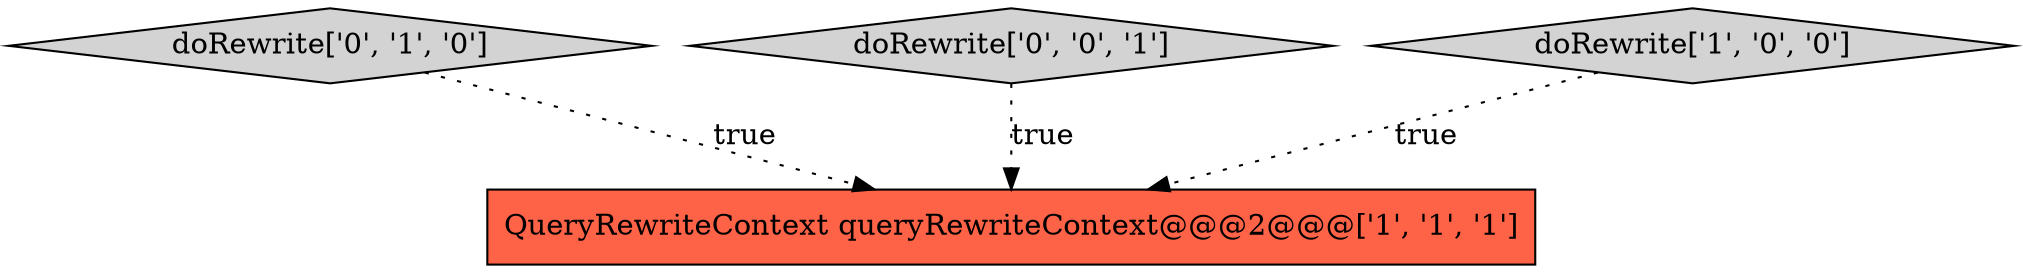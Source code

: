 digraph {
1 [style = filled, label = "QueryRewriteContext queryRewriteContext@@@2@@@['1', '1', '1']", fillcolor = tomato, shape = box image = "AAA0AAABBB1BBB"];
2 [style = filled, label = "doRewrite['0', '1', '0']", fillcolor = lightgray, shape = diamond image = "AAA0AAABBB2BBB"];
3 [style = filled, label = "doRewrite['0', '0', '1']", fillcolor = lightgray, shape = diamond image = "AAA0AAABBB3BBB"];
0 [style = filled, label = "doRewrite['1', '0', '0']", fillcolor = lightgray, shape = diamond image = "AAA0AAABBB1BBB"];
2->1 [style = dotted, label="true"];
0->1 [style = dotted, label="true"];
3->1 [style = dotted, label="true"];
}
